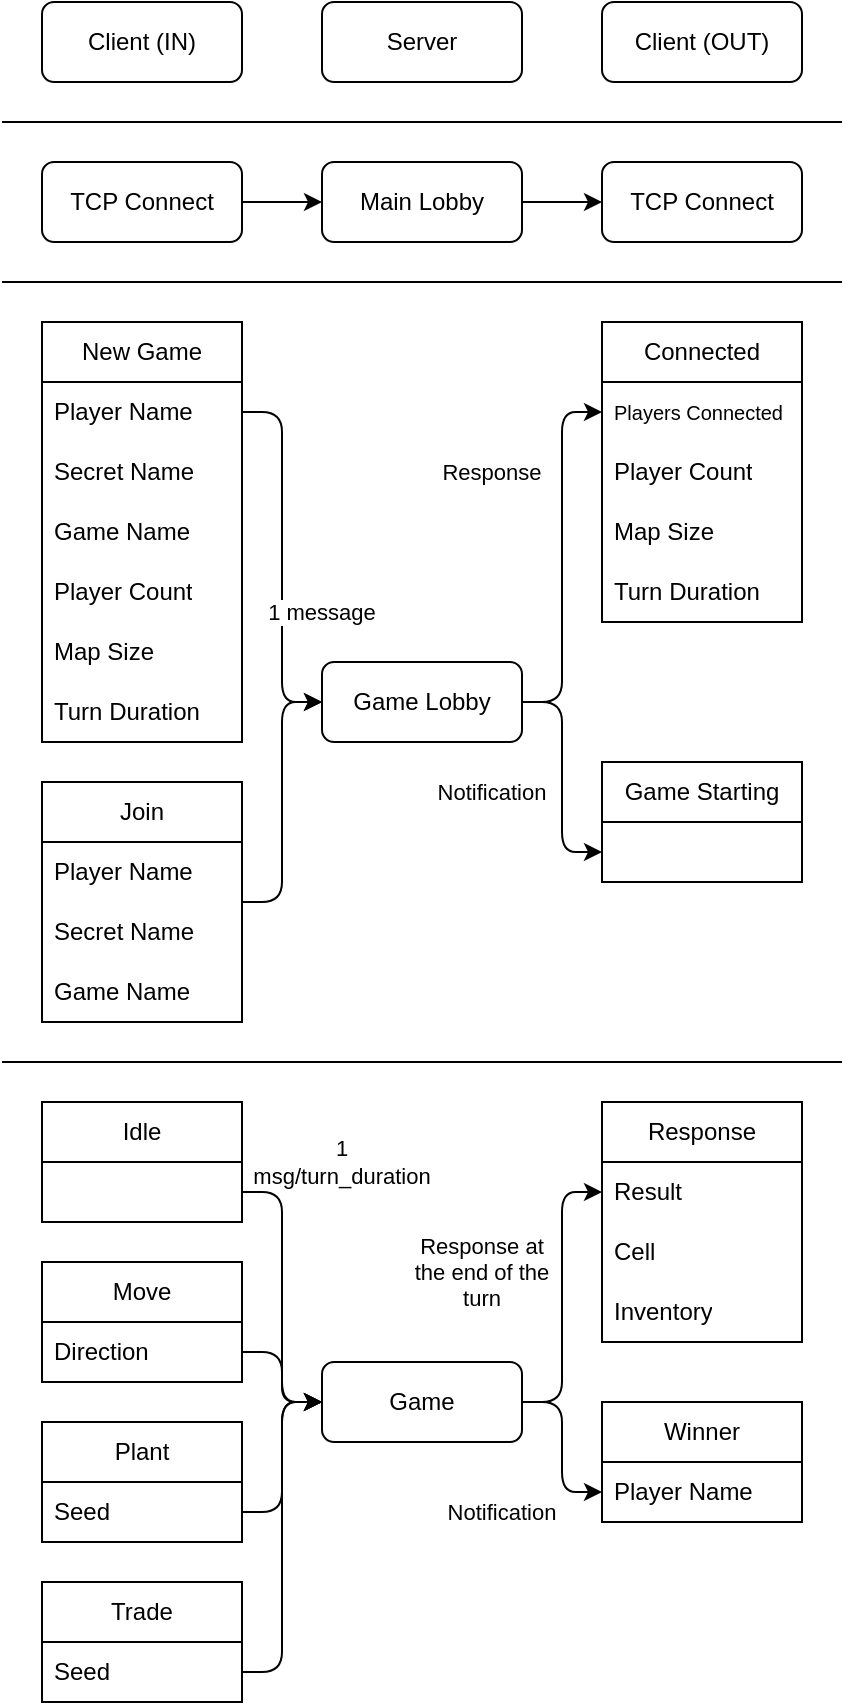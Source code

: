 <mxfile version="28.1.1">
  <diagram name="Page-1" id="g6s_qt8jxLKBmexHk5k2">
    <mxGraphModel dx="979" dy="554" grid="1" gridSize="10" guides="1" tooltips="1" connect="1" arrows="1" fold="1" page="1" pageScale="1" pageWidth="850" pageHeight="1100" math="0" shadow="0">
      <root>
        <mxCell id="0" />
        <mxCell id="1" parent="0" />
        <mxCell id="_mm3vt10L_Ed-n4C8xcC-1" value="Client (IN)" style="rounded=1;whiteSpace=wrap;html=1;" vertex="1" parent="1">
          <mxGeometry x="130" y="40" width="100" height="40" as="geometry" />
        </mxCell>
        <mxCell id="_mm3vt10L_Ed-n4C8xcC-83" style="edgeStyle=orthogonalEdgeStyle;shape=connector;curved=0;rounded=1;orthogonalLoop=1;jettySize=auto;html=1;exitX=1;exitY=0.5;exitDx=0;exitDy=0;entryX=0;entryY=0.5;entryDx=0;entryDy=0;strokeColor=default;align=center;verticalAlign=middle;fontFamily=Helvetica;fontSize=11;fontColor=default;labelBackgroundColor=default;endArrow=classic;" edge="1" parent="1" source="_mm3vt10L_Ed-n4C8xcC-16" target="_mm3vt10L_Ed-n4C8xcC-17">
          <mxGeometry relative="1" as="geometry" />
        </mxCell>
        <mxCell id="_mm3vt10L_Ed-n4C8xcC-16" value="TCP Connect" style="rounded=1;whiteSpace=wrap;html=1;" vertex="1" parent="1">
          <mxGeometry x="130" y="120" width="100" height="40" as="geometry" />
        </mxCell>
        <mxCell id="_mm3vt10L_Ed-n4C8xcC-85" style="edgeStyle=orthogonalEdgeStyle;shape=connector;curved=0;rounded=1;orthogonalLoop=1;jettySize=auto;html=1;exitX=1;exitY=0.5;exitDx=0;exitDy=0;entryX=0;entryY=0.5;entryDx=0;entryDy=0;strokeColor=default;align=center;verticalAlign=middle;fontFamily=Helvetica;fontSize=11;fontColor=default;labelBackgroundColor=default;endArrow=classic;" edge="1" parent="1" source="_mm3vt10L_Ed-n4C8xcC-17" target="_mm3vt10L_Ed-n4C8xcC-84">
          <mxGeometry relative="1" as="geometry" />
        </mxCell>
        <mxCell id="_mm3vt10L_Ed-n4C8xcC-17" value="Main Lobby" style="rounded=1;whiteSpace=wrap;html=1;" vertex="1" parent="1">
          <mxGeometry x="270" y="120" width="100" height="40" as="geometry" />
        </mxCell>
        <mxCell id="_mm3vt10L_Ed-n4C8xcC-27" value="New Game" style="swimlane;fontStyle=0;childLayout=stackLayout;horizontal=1;startSize=30;horizontalStack=0;resizeParent=1;resizeParentMax=0;resizeLast=0;collapsible=1;marginBottom=0;whiteSpace=wrap;html=1;" vertex="1" parent="1">
          <mxGeometry x="130" y="200" width="100" height="210" as="geometry">
            <mxRectangle x="120" y="180" width="100" height="30" as="alternateBounds" />
          </mxGeometry>
        </mxCell>
        <mxCell id="_mm3vt10L_Ed-n4C8xcC-28" value="Player Name" style="text;strokeColor=none;fillColor=none;align=left;verticalAlign=middle;spacingLeft=4;spacingRight=4;overflow=hidden;points=[[0,0.5],[1,0.5]];portConstraint=eastwest;rotatable=0;whiteSpace=wrap;html=1;" vertex="1" parent="_mm3vt10L_Ed-n4C8xcC-27">
          <mxGeometry y="30" width="100" height="30" as="geometry" />
        </mxCell>
        <mxCell id="_mm3vt10L_Ed-n4C8xcC-129" value="Secret Name" style="text;strokeColor=none;fillColor=none;align=left;verticalAlign=middle;spacingLeft=4;spacingRight=4;overflow=hidden;points=[[0,0.5],[1,0.5]];portConstraint=eastwest;rotatable=0;whiteSpace=wrap;html=1;" vertex="1" parent="_mm3vt10L_Ed-n4C8xcC-27">
          <mxGeometry y="60" width="100" height="30" as="geometry" />
        </mxCell>
        <mxCell id="_mm3vt10L_Ed-n4C8xcC-29" value="Game Name" style="text;strokeColor=none;fillColor=none;align=left;verticalAlign=middle;spacingLeft=4;spacingRight=4;overflow=hidden;points=[[0,0.5],[1,0.5]];portConstraint=eastwest;rotatable=0;whiteSpace=wrap;html=1;" vertex="1" parent="_mm3vt10L_Ed-n4C8xcC-27">
          <mxGeometry y="90" width="100" height="30" as="geometry" />
        </mxCell>
        <mxCell id="_mm3vt10L_Ed-n4C8xcC-31" value="Player Count" style="text;strokeColor=none;fillColor=none;align=left;verticalAlign=middle;spacingLeft=4;spacingRight=4;overflow=hidden;points=[[0,0.5],[1,0.5]];portConstraint=eastwest;rotatable=0;whiteSpace=wrap;html=1;" vertex="1" parent="_mm3vt10L_Ed-n4C8xcC-27">
          <mxGeometry y="120" width="100" height="30" as="geometry" />
        </mxCell>
        <mxCell id="_mm3vt10L_Ed-n4C8xcC-144" value="&lt;div&gt;Map Size&lt;/div&gt;" style="text;strokeColor=none;fillColor=none;align=left;verticalAlign=middle;spacingLeft=4;spacingRight=4;overflow=hidden;points=[[0,0.5],[1,0.5]];portConstraint=eastwest;rotatable=0;whiteSpace=wrap;html=1;" vertex="1" parent="_mm3vt10L_Ed-n4C8xcC-27">
          <mxGeometry y="150" width="100" height="30" as="geometry" />
        </mxCell>
        <mxCell id="_mm3vt10L_Ed-n4C8xcC-30" value="Turn Duration" style="text;strokeColor=none;fillColor=none;align=left;verticalAlign=middle;spacingLeft=4;spacingRight=4;overflow=hidden;points=[[0,0.5],[1,0.5]];portConstraint=eastwest;rotatable=0;whiteSpace=wrap;html=1;" vertex="1" parent="_mm3vt10L_Ed-n4C8xcC-27">
          <mxGeometry y="180" width="100" height="30" as="geometry" />
        </mxCell>
        <mxCell id="_mm3vt10L_Ed-n4C8xcC-88" style="edgeStyle=orthogonalEdgeStyle;shape=connector;curved=0;rounded=1;orthogonalLoop=1;jettySize=auto;html=1;exitX=1;exitY=0.5;exitDx=0;exitDy=0;entryX=0;entryY=0.5;entryDx=0;entryDy=0;strokeColor=default;align=center;verticalAlign=middle;fontFamily=Helvetica;fontSize=11;fontColor=default;labelBackgroundColor=default;endArrow=classic;" edge="1" parent="1" source="_mm3vt10L_Ed-n4C8xcC-60" target="_mm3vt10L_Ed-n4C8xcC-146">
          <mxGeometry relative="1" as="geometry">
            <mxPoint x="410" y="245" as="targetPoint" />
          </mxGeometry>
        </mxCell>
        <mxCell id="_mm3vt10L_Ed-n4C8xcC-90" style="edgeStyle=orthogonalEdgeStyle;shape=connector;curved=0;rounded=1;orthogonalLoop=1;jettySize=auto;html=1;exitX=1;exitY=0.5;exitDx=0;exitDy=0;strokeColor=default;align=center;verticalAlign=middle;fontFamily=Helvetica;fontSize=11;fontColor=default;labelBackgroundColor=default;endArrow=classic;entryX=0;entryY=0.75;entryDx=0;entryDy=0;" edge="1" parent="1" source="_mm3vt10L_Ed-n4C8xcC-60" target="_mm3vt10L_Ed-n4C8xcC-142">
          <mxGeometry relative="1" as="geometry">
            <mxPoint x="410" y="465" as="targetPoint" />
          </mxGeometry>
        </mxCell>
        <mxCell id="_mm3vt10L_Ed-n4C8xcC-60" value="Game Lobby" style="rounded=1;whiteSpace=wrap;html=1;" vertex="1" parent="1">
          <mxGeometry x="270" y="370" width="100" height="40" as="geometry" />
        </mxCell>
        <mxCell id="_mm3vt10L_Ed-n4C8xcC-69" style="edgeStyle=orthogonalEdgeStyle;shape=connector;curved=0;rounded=1;orthogonalLoop=1;jettySize=auto;html=1;exitX=1;exitY=0.5;exitDx=0;exitDy=0;entryX=0;entryY=0.5;entryDx=0;entryDy=0;strokeColor=default;align=center;verticalAlign=middle;fontFamily=Helvetica;fontSize=11;fontColor=default;labelBackgroundColor=default;endArrow=classic;" edge="1" parent="1" source="_mm3vt10L_Ed-n4C8xcC-61" target="_mm3vt10L_Ed-n4C8xcC-60">
          <mxGeometry relative="1" as="geometry" />
        </mxCell>
        <mxCell id="_mm3vt10L_Ed-n4C8xcC-61" value="Join" style="swimlane;fontStyle=0;childLayout=stackLayout;horizontal=1;startSize=30;horizontalStack=0;resizeParent=1;resizeParentMax=0;resizeLast=0;collapsible=1;marginBottom=0;whiteSpace=wrap;html=1;" vertex="1" parent="1">
          <mxGeometry x="130" y="430" width="100" height="120" as="geometry">
            <mxRectangle x="120" y="180" width="100" height="30" as="alternateBounds" />
          </mxGeometry>
        </mxCell>
        <mxCell id="_mm3vt10L_Ed-n4C8xcC-62" value="Player Name" style="text;strokeColor=none;fillColor=none;align=left;verticalAlign=middle;spacingLeft=4;spacingRight=4;overflow=hidden;points=[[0,0.5],[1,0.5]];portConstraint=eastwest;rotatable=0;whiteSpace=wrap;html=1;" vertex="1" parent="_mm3vt10L_Ed-n4C8xcC-61">
          <mxGeometry y="30" width="100" height="30" as="geometry" />
        </mxCell>
        <mxCell id="_mm3vt10L_Ed-n4C8xcC-130" value="Secret Name" style="text;strokeColor=none;fillColor=none;align=left;verticalAlign=middle;spacingLeft=4;spacingRight=4;overflow=hidden;points=[[0,0.5],[1,0.5]];portConstraint=eastwest;rotatable=0;whiteSpace=wrap;html=1;" vertex="1" parent="_mm3vt10L_Ed-n4C8xcC-61">
          <mxGeometry y="60" width="100" height="30" as="geometry" />
        </mxCell>
        <mxCell id="_mm3vt10L_Ed-n4C8xcC-63" value="Game Name" style="text;strokeColor=none;fillColor=none;align=left;verticalAlign=middle;spacingLeft=4;spacingRight=4;overflow=hidden;points=[[0,0.5],[1,0.5]];portConstraint=eastwest;rotatable=0;whiteSpace=wrap;html=1;" vertex="1" parent="_mm3vt10L_Ed-n4C8xcC-61">
          <mxGeometry y="90" width="100" height="30" as="geometry" />
        </mxCell>
        <mxCell id="_mm3vt10L_Ed-n4C8xcC-67" style="edgeStyle=orthogonalEdgeStyle;rounded=1;orthogonalLoop=1;jettySize=auto;html=1;exitX=1;exitY=0.5;exitDx=0;exitDy=0;entryX=0;entryY=0.5;entryDx=0;entryDy=0;curved=0;" edge="1" parent="1" source="_mm3vt10L_Ed-n4C8xcC-28" target="_mm3vt10L_Ed-n4C8xcC-60">
          <mxGeometry relative="1" as="geometry" />
        </mxCell>
        <mxCell id="_mm3vt10L_Ed-n4C8xcC-120" style="edgeStyle=orthogonalEdgeStyle;shape=connector;curved=0;rounded=1;orthogonalLoop=1;jettySize=auto;html=1;exitX=1;exitY=0.5;exitDx=0;exitDy=0;entryX=0;entryY=0.5;entryDx=0;entryDy=0;strokeColor=default;align=center;verticalAlign=middle;fontFamily=Helvetica;fontSize=11;fontColor=default;labelBackgroundColor=default;endArrow=classic;" edge="1" parent="1" source="_mm3vt10L_Ed-n4C8xcC-79" target="_mm3vt10L_Ed-n4C8xcC-121">
          <mxGeometry relative="1" as="geometry" />
        </mxCell>
        <mxCell id="_mm3vt10L_Ed-n4C8xcC-135" style="edgeStyle=orthogonalEdgeStyle;shape=connector;curved=0;rounded=1;orthogonalLoop=1;jettySize=auto;html=1;exitX=1;exitY=0.5;exitDx=0;exitDy=0;entryX=0;entryY=0.5;entryDx=0;entryDy=0;strokeColor=default;align=center;verticalAlign=middle;fontFamily=Helvetica;fontSize=11;fontColor=default;labelBackgroundColor=default;endArrow=classic;" edge="1" parent="1" source="_mm3vt10L_Ed-n4C8xcC-79" target="_mm3vt10L_Ed-n4C8xcC-132">
          <mxGeometry relative="1" as="geometry" />
        </mxCell>
        <mxCell id="_mm3vt10L_Ed-n4C8xcC-79" value="Game" style="rounded=1;whiteSpace=wrap;html=1;" vertex="1" parent="1">
          <mxGeometry x="270" y="720" width="100" height="40" as="geometry" />
        </mxCell>
        <mxCell id="_mm3vt10L_Ed-n4C8xcC-84" value="TCP Connect" style="rounded=1;whiteSpace=wrap;html=1;" vertex="1" parent="1">
          <mxGeometry x="410" y="120" width="100" height="40" as="geometry" />
        </mxCell>
        <mxCell id="_mm3vt10L_Ed-n4C8xcC-86" value="Server" style="rounded=1;whiteSpace=wrap;html=1;" vertex="1" parent="1">
          <mxGeometry x="270" y="40" width="100" height="40" as="geometry" />
        </mxCell>
        <mxCell id="_mm3vt10L_Ed-n4C8xcC-87" value="Client (OUT)" style="rounded=1;whiteSpace=wrap;html=1;" vertex="1" parent="1">
          <mxGeometry x="410" y="40" width="100" height="40" as="geometry" />
        </mxCell>
        <mxCell id="_mm3vt10L_Ed-n4C8xcC-91" value="" style="endArrow=none;html=1;rounded=1;strokeColor=default;align=center;verticalAlign=middle;fontFamily=Helvetica;fontSize=11;fontColor=default;labelBackgroundColor=default;edgeStyle=orthogonalEdgeStyle;curved=0;" edge="1" parent="1">
          <mxGeometry width="50" height="50" relative="1" as="geometry">
            <mxPoint x="110" y="100" as="sourcePoint" />
            <mxPoint x="530" y="100" as="targetPoint" />
          </mxGeometry>
        </mxCell>
        <mxCell id="_mm3vt10L_Ed-n4C8xcC-92" value="" style="endArrow=none;html=1;rounded=1;strokeColor=default;align=center;verticalAlign=middle;fontFamily=Helvetica;fontSize=11;fontColor=default;labelBackgroundColor=default;edgeStyle=orthogonalEdgeStyle;curved=0;" edge="1" parent="1">
          <mxGeometry width="50" height="50" relative="1" as="geometry">
            <mxPoint x="110" y="180" as="sourcePoint" />
            <mxPoint x="530" y="180" as="targetPoint" />
          </mxGeometry>
        </mxCell>
        <mxCell id="_mm3vt10L_Ed-n4C8xcC-93" value="" style="endArrow=none;html=1;rounded=1;strokeColor=default;align=center;verticalAlign=middle;fontFamily=Helvetica;fontSize=11;fontColor=default;labelBackgroundColor=default;edgeStyle=orthogonalEdgeStyle;curved=0;" edge="1" parent="1">
          <mxGeometry width="50" height="50" relative="1" as="geometry">
            <mxPoint x="110" y="570" as="sourcePoint" />
            <mxPoint x="530" y="570" as="targetPoint" />
          </mxGeometry>
        </mxCell>
        <mxCell id="_mm3vt10L_Ed-n4C8xcC-94" value="Move" style="swimlane;fontStyle=0;childLayout=stackLayout;horizontal=1;startSize=30;horizontalStack=0;resizeParent=1;resizeParentMax=0;resizeLast=0;collapsible=1;marginBottom=0;whiteSpace=wrap;html=1;" vertex="1" parent="1">
          <mxGeometry x="130" y="670" width="100" height="60" as="geometry">
            <mxRectangle x="120" y="180" width="100" height="30" as="alternateBounds" />
          </mxGeometry>
        </mxCell>
        <mxCell id="_mm3vt10L_Ed-n4C8xcC-95" value="Direction" style="text;strokeColor=none;fillColor=none;align=left;verticalAlign=middle;spacingLeft=4;spacingRight=4;overflow=hidden;points=[[0,0.5],[1,0.5]];portConstraint=eastwest;rotatable=0;whiteSpace=wrap;html=1;" vertex="1" parent="_mm3vt10L_Ed-n4C8xcC-94">
          <mxGeometry y="30" width="100" height="30" as="geometry" />
        </mxCell>
        <mxCell id="_mm3vt10L_Ed-n4C8xcC-110" style="edgeStyle=orthogonalEdgeStyle;shape=connector;curved=0;rounded=1;orthogonalLoop=1;jettySize=auto;html=1;exitX=1;exitY=0.75;exitDx=0;exitDy=0;entryX=0;entryY=0.5;entryDx=0;entryDy=0;strokeColor=default;align=center;verticalAlign=middle;fontFamily=Helvetica;fontSize=11;fontColor=default;labelBackgroundColor=default;endArrow=classic;" edge="1" parent="1" source="_mm3vt10L_Ed-n4C8xcC-102" target="_mm3vt10L_Ed-n4C8xcC-79">
          <mxGeometry relative="1" as="geometry" />
        </mxCell>
        <mxCell id="_mm3vt10L_Ed-n4C8xcC-102" value="Idle" style="swimlane;fontStyle=0;childLayout=stackLayout;horizontal=1;startSize=30;horizontalStack=0;resizeParent=1;resizeParentMax=0;resizeLast=0;collapsible=1;marginBottom=0;whiteSpace=wrap;html=1;" vertex="1" parent="1">
          <mxGeometry x="130" y="590" width="100" height="60" as="geometry">
            <mxRectangle x="120" y="180" width="100" height="30" as="alternateBounds" />
          </mxGeometry>
        </mxCell>
        <mxCell id="_mm3vt10L_Ed-n4C8xcC-106" value="Plant" style="swimlane;fontStyle=0;childLayout=stackLayout;horizontal=1;startSize=30;horizontalStack=0;resizeParent=1;resizeParentMax=0;resizeLast=0;collapsible=1;marginBottom=0;whiteSpace=wrap;html=1;" vertex="1" parent="1">
          <mxGeometry x="130" y="750" width="100" height="60" as="geometry">
            <mxRectangle x="120" y="180" width="100" height="30" as="alternateBounds" />
          </mxGeometry>
        </mxCell>
        <mxCell id="_mm3vt10L_Ed-n4C8xcC-107" value="Seed" style="text;strokeColor=none;fillColor=none;align=left;verticalAlign=middle;spacingLeft=4;spacingRight=4;overflow=hidden;points=[[0,0.5],[1,0.5]];portConstraint=eastwest;rotatable=0;whiteSpace=wrap;html=1;" vertex="1" parent="_mm3vt10L_Ed-n4C8xcC-106">
          <mxGeometry y="30" width="100" height="30" as="geometry" />
        </mxCell>
        <mxCell id="_mm3vt10L_Ed-n4C8xcC-108" value="Trade" style="swimlane;fontStyle=0;childLayout=stackLayout;horizontal=1;startSize=30;horizontalStack=0;resizeParent=1;resizeParentMax=0;resizeLast=0;collapsible=1;marginBottom=0;whiteSpace=wrap;html=1;" vertex="1" parent="1">
          <mxGeometry x="130" y="830" width="100" height="60" as="geometry">
            <mxRectangle x="120" y="180" width="100" height="30" as="alternateBounds" />
          </mxGeometry>
        </mxCell>
        <mxCell id="_mm3vt10L_Ed-n4C8xcC-109" value="Seed" style="text;strokeColor=none;fillColor=none;align=left;verticalAlign=middle;spacingLeft=4;spacingRight=4;overflow=hidden;points=[[0,0.5],[1,0.5]];portConstraint=eastwest;rotatable=0;whiteSpace=wrap;html=1;" vertex="1" parent="_mm3vt10L_Ed-n4C8xcC-108">
          <mxGeometry y="30" width="100" height="30" as="geometry" />
        </mxCell>
        <mxCell id="_mm3vt10L_Ed-n4C8xcC-111" style="edgeStyle=orthogonalEdgeStyle;shape=connector;curved=0;rounded=1;orthogonalLoop=1;jettySize=auto;html=1;exitX=1;exitY=0.5;exitDx=0;exitDy=0;entryX=0;entryY=0.5;entryDx=0;entryDy=0;strokeColor=default;align=center;verticalAlign=middle;fontFamily=Helvetica;fontSize=11;fontColor=default;labelBackgroundColor=default;endArrow=classic;" edge="1" parent="1" source="_mm3vt10L_Ed-n4C8xcC-95" target="_mm3vt10L_Ed-n4C8xcC-79">
          <mxGeometry relative="1" as="geometry" />
        </mxCell>
        <mxCell id="_mm3vt10L_Ed-n4C8xcC-112" style="edgeStyle=orthogonalEdgeStyle;shape=connector;curved=0;rounded=1;orthogonalLoop=1;jettySize=auto;html=1;exitX=1;exitY=0.5;exitDx=0;exitDy=0;entryX=0;entryY=0.5;entryDx=0;entryDy=0;strokeColor=default;align=center;verticalAlign=middle;fontFamily=Helvetica;fontSize=11;fontColor=default;labelBackgroundColor=default;endArrow=classic;" edge="1" parent="1" source="_mm3vt10L_Ed-n4C8xcC-107" target="_mm3vt10L_Ed-n4C8xcC-79">
          <mxGeometry relative="1" as="geometry" />
        </mxCell>
        <mxCell id="_mm3vt10L_Ed-n4C8xcC-113" style="edgeStyle=orthogonalEdgeStyle;shape=connector;curved=0;rounded=1;orthogonalLoop=1;jettySize=auto;html=1;exitX=1;exitY=0.5;exitDx=0;exitDy=0;entryX=0;entryY=0.5;entryDx=0;entryDy=0;strokeColor=default;align=center;verticalAlign=middle;fontFamily=Helvetica;fontSize=11;fontColor=default;labelBackgroundColor=default;endArrow=classic;" edge="1" parent="1" source="_mm3vt10L_Ed-n4C8xcC-109" target="_mm3vt10L_Ed-n4C8xcC-79">
          <mxGeometry relative="1" as="geometry" />
        </mxCell>
        <mxCell id="_mm3vt10L_Ed-n4C8xcC-118" value="Response" style="swimlane;fontStyle=0;childLayout=stackLayout;horizontal=1;startSize=30;horizontalStack=0;resizeParent=1;resizeParentMax=0;resizeLast=0;collapsible=1;marginBottom=0;whiteSpace=wrap;html=1;" vertex="1" parent="1">
          <mxGeometry x="410" y="590" width="100" height="120" as="geometry">
            <mxRectangle x="120" y="180" width="100" height="30" as="alternateBounds" />
          </mxGeometry>
        </mxCell>
        <mxCell id="_mm3vt10L_Ed-n4C8xcC-121" value="Result" style="text;strokeColor=none;fillColor=none;align=left;verticalAlign=middle;spacingLeft=4;spacingRight=4;overflow=hidden;points=[[0,0.5],[1,0.5]];portConstraint=eastwest;rotatable=0;whiteSpace=wrap;html=1;" vertex="1" parent="_mm3vt10L_Ed-n4C8xcC-118">
          <mxGeometry y="30" width="100" height="30" as="geometry" />
        </mxCell>
        <mxCell id="_mm3vt10L_Ed-n4C8xcC-122" value="Cell" style="text;strokeColor=none;fillColor=none;align=left;verticalAlign=middle;spacingLeft=4;spacingRight=4;overflow=hidden;points=[[0,0.5],[1,0.5]];portConstraint=eastwest;rotatable=0;whiteSpace=wrap;html=1;" vertex="1" parent="_mm3vt10L_Ed-n4C8xcC-118">
          <mxGeometry y="60" width="100" height="30" as="geometry" />
        </mxCell>
        <mxCell id="_mm3vt10L_Ed-n4C8xcC-123" value="Inventory" style="text;strokeColor=none;fillColor=none;align=left;verticalAlign=middle;spacingLeft=4;spacingRight=4;overflow=hidden;points=[[0,0.5],[1,0.5]];portConstraint=eastwest;rotatable=0;whiteSpace=wrap;html=1;" vertex="1" parent="_mm3vt10L_Ed-n4C8xcC-118">
          <mxGeometry y="90" width="100" height="30" as="geometry" />
        </mxCell>
        <mxCell id="_mm3vt10L_Ed-n4C8xcC-124" value="1 message" style="text;html=1;align=center;verticalAlign=middle;whiteSpace=wrap;rounded=0;fontFamily=Helvetica;fontSize=11;fontColor=default;labelBackgroundColor=default;" vertex="1" parent="1">
          <mxGeometry x="240" y="330" width="60" height="30" as="geometry" />
        </mxCell>
        <mxCell id="_mm3vt10L_Ed-n4C8xcC-125" value="1 msg/turn_duration" style="text;html=1;align=center;verticalAlign=middle;whiteSpace=wrap;rounded=0;fontFamily=Helvetica;fontSize=11;fontColor=default;labelBackgroundColor=default;fillColor=none;" vertex="1" parent="1">
          <mxGeometry x="240" y="605" width="80" height="30" as="geometry" />
        </mxCell>
        <mxCell id="_mm3vt10L_Ed-n4C8xcC-126" value="Response" style="text;html=1;align=center;verticalAlign=middle;whiteSpace=wrap;rounded=0;fontFamily=Helvetica;fontSize=11;fontColor=default;labelBackgroundColor=default;" vertex="1" parent="1">
          <mxGeometry x="325" y="260" width="60" height="30" as="geometry" />
        </mxCell>
        <mxCell id="_mm3vt10L_Ed-n4C8xcC-127" value="Notification" style="text;html=1;align=center;verticalAlign=middle;whiteSpace=wrap;rounded=0;fontFamily=Helvetica;fontSize=11;fontColor=default;labelBackgroundColor=default;" vertex="1" parent="1">
          <mxGeometry x="320" y="420" width="70" height="30" as="geometry" />
        </mxCell>
        <mxCell id="_mm3vt10L_Ed-n4C8xcC-128" value="Response at the end of the turn" style="text;html=1;align=center;verticalAlign=middle;whiteSpace=wrap;rounded=0;fontFamily=Helvetica;fontSize=11;fontColor=default;labelBackgroundColor=default;fillColor=none;" vertex="1" parent="1">
          <mxGeometry x="310" y="660" width="80" height="30" as="geometry" />
        </mxCell>
        <mxCell id="_mm3vt10L_Ed-n4C8xcC-131" value="Winner" style="swimlane;fontStyle=0;childLayout=stackLayout;horizontal=1;startSize=30;horizontalStack=0;resizeParent=1;resizeParentMax=0;resizeLast=0;collapsible=1;marginBottom=0;whiteSpace=wrap;html=1;" vertex="1" parent="1">
          <mxGeometry x="410" y="740" width="100" height="60" as="geometry">
            <mxRectangle x="120" y="180" width="100" height="30" as="alternateBounds" />
          </mxGeometry>
        </mxCell>
        <mxCell id="_mm3vt10L_Ed-n4C8xcC-132" value="Player Name" style="text;strokeColor=none;fillColor=none;align=left;verticalAlign=middle;spacingLeft=4;spacingRight=4;overflow=hidden;points=[[0,0.5],[1,0.5]];portConstraint=eastwest;rotatable=0;whiteSpace=wrap;html=1;" vertex="1" parent="_mm3vt10L_Ed-n4C8xcC-131">
          <mxGeometry y="30" width="100" height="30" as="geometry" />
        </mxCell>
        <mxCell id="_mm3vt10L_Ed-n4C8xcC-136" value="Notification" style="text;html=1;align=center;verticalAlign=middle;whiteSpace=wrap;rounded=0;fontFamily=Helvetica;fontSize=11;fontColor=default;labelBackgroundColor=default;" vertex="1" parent="1">
          <mxGeometry x="325" y="780" width="70" height="30" as="geometry" />
        </mxCell>
        <mxCell id="_mm3vt10L_Ed-n4C8xcC-138" value="Connected" style="swimlane;fontStyle=0;childLayout=stackLayout;horizontal=1;startSize=30;horizontalStack=0;resizeParent=1;resizeParentMax=0;resizeLast=0;collapsible=1;marginBottom=0;whiteSpace=wrap;html=1;" vertex="1" parent="1">
          <mxGeometry x="410" y="200" width="100" height="150" as="geometry">
            <mxRectangle x="120" y="180" width="100" height="30" as="alternateBounds" />
          </mxGeometry>
        </mxCell>
        <mxCell id="_mm3vt10L_Ed-n4C8xcC-146" value="Players Connected" style="text;strokeColor=none;fillColor=none;align=left;verticalAlign=middle;spacingLeft=4;spacingRight=4;overflow=hidden;points=[[0,0.5],[1,0.5]];portConstraint=eastwest;rotatable=0;whiteSpace=wrap;html=1;fontSize=10;" vertex="1" parent="_mm3vt10L_Ed-n4C8xcC-138">
          <mxGeometry y="30" width="100" height="30" as="geometry" />
        </mxCell>
        <mxCell id="_mm3vt10L_Ed-n4C8xcC-148" value="Player Count" style="text;strokeColor=none;fillColor=none;align=left;verticalAlign=middle;spacingLeft=4;spacingRight=4;overflow=hidden;points=[[0,0.5],[1,0.5]];portConstraint=eastwest;rotatable=0;whiteSpace=wrap;html=1;" vertex="1" parent="_mm3vt10L_Ed-n4C8xcC-138">
          <mxGeometry y="60" width="100" height="30" as="geometry" />
        </mxCell>
        <mxCell id="_mm3vt10L_Ed-n4C8xcC-145" value="&lt;div&gt;Map Size&lt;/div&gt;" style="text;strokeColor=none;fillColor=none;align=left;verticalAlign=middle;spacingLeft=4;spacingRight=4;overflow=hidden;points=[[0,0.5],[1,0.5]];portConstraint=eastwest;rotatable=0;whiteSpace=wrap;html=1;" vertex="1" parent="_mm3vt10L_Ed-n4C8xcC-138">
          <mxGeometry y="90" width="100" height="30" as="geometry" />
        </mxCell>
        <mxCell id="_mm3vt10L_Ed-n4C8xcC-147" value="Turn Duration" style="text;strokeColor=none;fillColor=none;align=left;verticalAlign=middle;spacingLeft=4;spacingRight=4;overflow=hidden;points=[[0,0.5],[1,0.5]];portConstraint=eastwest;rotatable=0;whiteSpace=wrap;html=1;" vertex="1" parent="_mm3vt10L_Ed-n4C8xcC-138">
          <mxGeometry y="120" width="100" height="30" as="geometry" />
        </mxCell>
        <mxCell id="_mm3vt10L_Ed-n4C8xcC-142" value="Game Starting" style="swimlane;fontStyle=0;childLayout=stackLayout;horizontal=1;startSize=30;horizontalStack=0;resizeParent=1;resizeParentMax=0;resizeLast=0;collapsible=1;marginBottom=0;whiteSpace=wrap;html=1;" vertex="1" parent="1">
          <mxGeometry x="410" y="420" width="100" height="60" as="geometry">
            <mxRectangle x="120" y="180" width="100" height="30" as="alternateBounds" />
          </mxGeometry>
        </mxCell>
      </root>
    </mxGraphModel>
  </diagram>
</mxfile>

